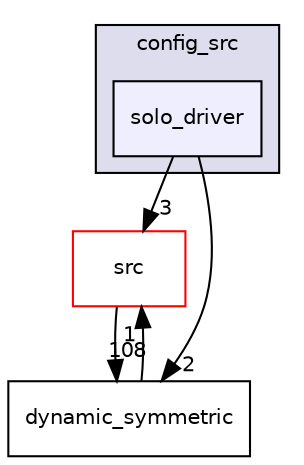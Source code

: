 digraph "/home/adcroft/GitHub/workspace/Gaea-stats-MOM6-examples/MOM6-examples/src/MOM6/config_src/solo_driver" {
  compound=true
  node [ fontsize="10", fontname="Helvetica"];
  edge [ labelfontsize="10", labelfontname="Helvetica"];
  subgraph clusterdir_bbbeac63f53ec5ea699fa4cbaa8c4afb {
    graph [ bgcolor="#ddddee", pencolor="black", label="config_src" fontname="Helvetica", fontsize="10", URL="dir_bbbeac63f53ec5ea699fa4cbaa8c4afb.html"]
  dir_ccbaa27a715db0631841e4cd1db1cd75 [shape=box, label="solo_driver", style="filled", fillcolor="#eeeeff", pencolor="black", URL="dir_ccbaa27a715db0631841e4cd1db1cd75.html"];
  }
  dir_68267d1309a1af8e8297ef4c3efbcdba [shape=box label="src" fillcolor="white" style="filled" color="red" URL="dir_68267d1309a1af8e8297ef4c3efbcdba.html"];
  dir_67fed18fa7f74247fef50848ceb46cee [shape=box label="dynamic_symmetric" URL="dir_67fed18fa7f74247fef50848ceb46cee.html"];
  dir_68267d1309a1af8e8297ef4c3efbcdba->dir_67fed18fa7f74247fef50848ceb46cee [headlabel="108", labeldistance=1.5 headhref="dir_000004_000002.html"];
  dir_ccbaa27a715db0631841e4cd1db1cd75->dir_68267d1309a1af8e8297ef4c3efbcdba [headlabel="3", labeldistance=1.5 headhref="dir_000003_000004.html"];
  dir_ccbaa27a715db0631841e4cd1db1cd75->dir_67fed18fa7f74247fef50848ceb46cee [headlabel="2", labeldistance=1.5 headhref="dir_000003_000002.html"];
  dir_67fed18fa7f74247fef50848ceb46cee->dir_68267d1309a1af8e8297ef4c3efbcdba [headlabel="1", labeldistance=1.5 headhref="dir_000002_000004.html"];
}
